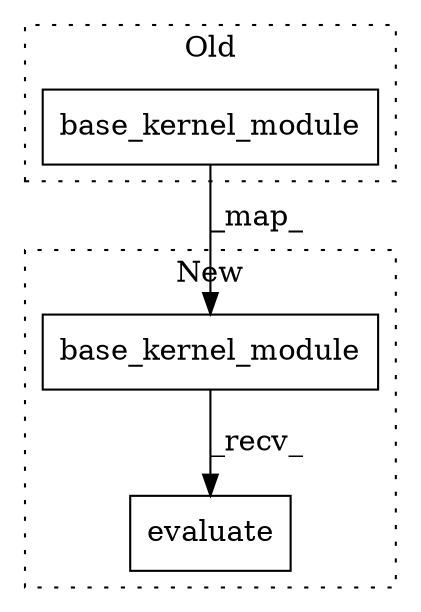 digraph G {
subgraph cluster0 {
1 [label="base_kernel_module" a="32" s="2597,2639" l="19,1" shape="box"];
label = "Old";
style="dotted";
}
subgraph cluster1 {
2 [label="base_kernel_module" a="32" s="2608,2650" l="19,1" shape="box"];
3 [label="evaluate" a="32" s="2652" l="10" shape="box"];
label = "New";
style="dotted";
}
1 -> 2 [label="_map_"];
2 -> 3 [label="_recv_"];
}